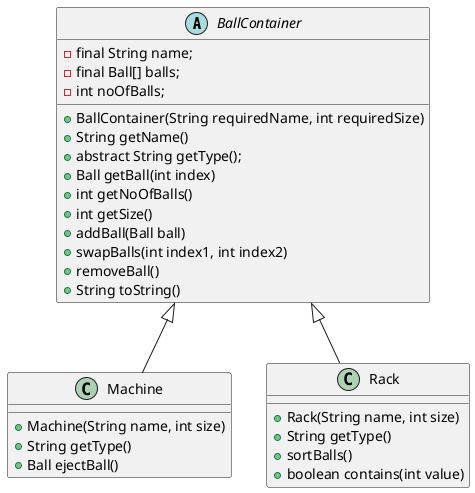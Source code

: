@startuml
abstract class BallContainer
{
    - final String name;
    - final Ball[] balls;
    - int noOfBalls;
    + BallContainer(String requiredName, int requiredSize)
    + String getName()
    + abstract String getType();
    + Ball getBall(int index)
    + int getNoOfBalls()
    + int getSize()
    + addBall(Ball ball)
    + swapBalls(int index1, int index2)
    + removeBall()
    + String toString()
}

class Machine extends BallContainer
{
    + Machine(String name, int size)
    + String getType()
    + Ball ejectBall()
}

class Rack extends BallContainer
{
    + Rack(String name, int size)
    + String getType()
    + sortBalls()
    + boolean contains(int value)
}
@enduml